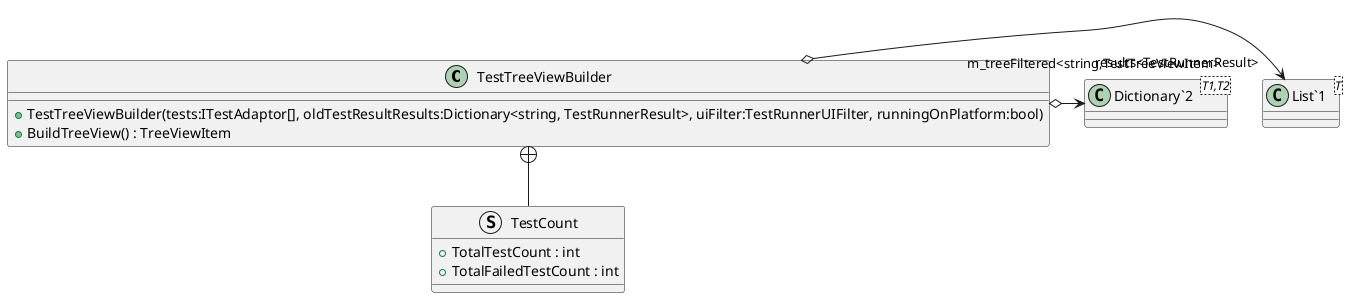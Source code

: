 @startuml
class TestTreeViewBuilder {
    + TestTreeViewBuilder(tests:ITestAdaptor[], oldTestResultResults:Dictionary<string, TestRunnerResult>, uiFilter:TestRunnerUIFilter, runningOnPlatform:bool)
    + BuildTreeView() : TreeViewItem
}
struct TestCount {
    + TotalTestCount : int
    + TotalFailedTestCount : int
}
class "List`1"<T> {
}
class "Dictionary`2"<T1,T2> {
}
TestTreeViewBuilder o-> "results<TestRunnerResult>" "List`1"
TestTreeViewBuilder o-> "m_treeFiltered<string,TestTreeViewItem>" "Dictionary`2"
TestTreeViewBuilder +-- TestCount
@enduml
